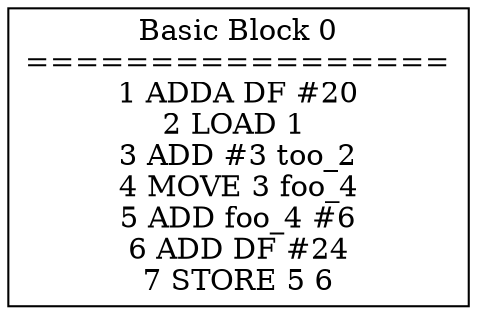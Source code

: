 digraph main {

"Basic Block 0" [shape=box, label="Basic Block 0
=================
1 ADDA DF #20
2 LOAD 1 
3 ADD #3 too_2
4 MOVE 3 foo_4
5 ADD foo_4 #6
6 ADD DF #24
7 STORE 5 6
"];


}